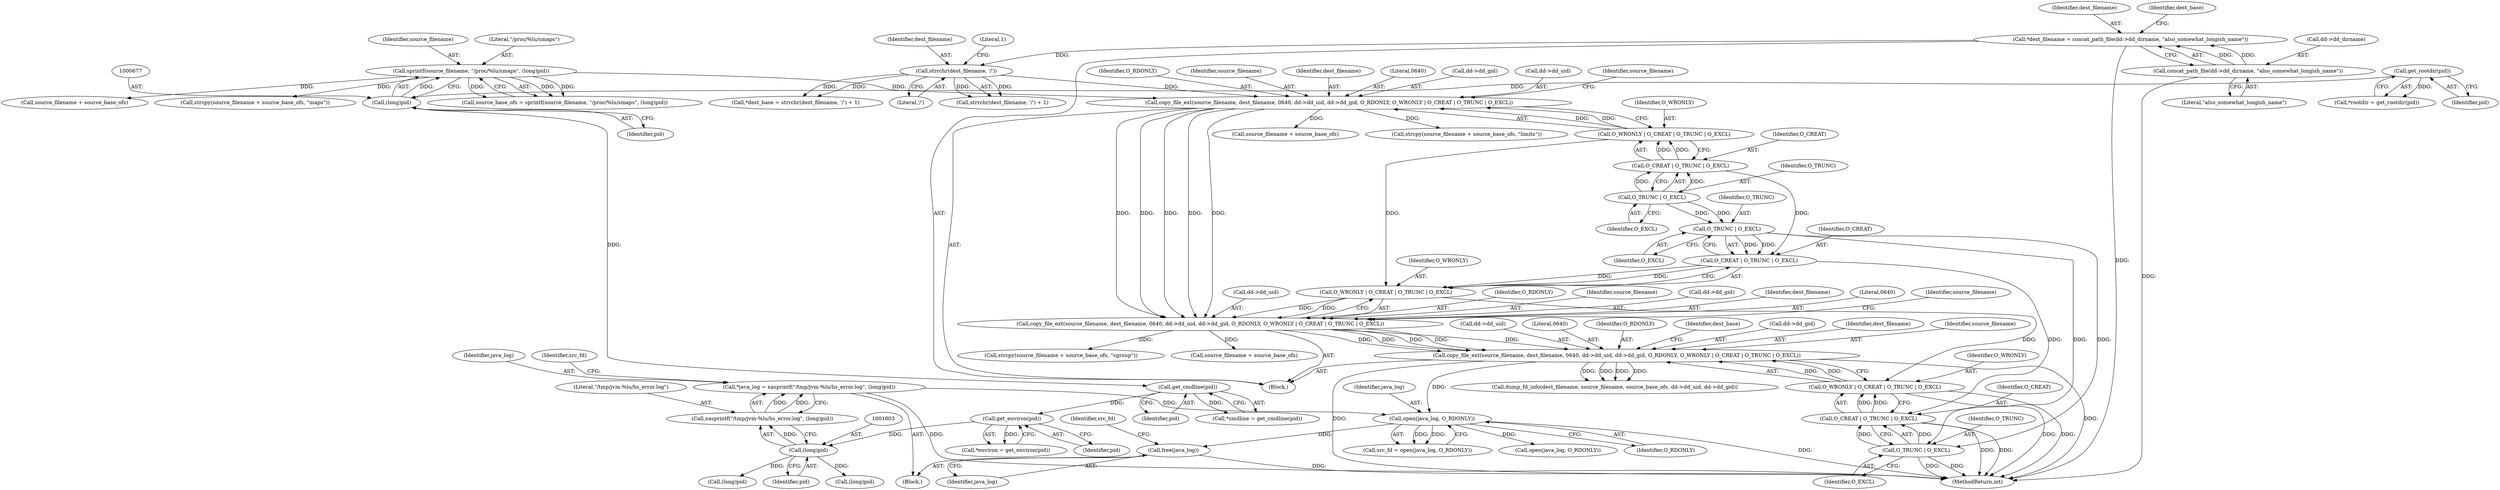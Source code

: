 digraph "0_abrt_8939398b82006ba1fec4ed491339fc075f43fc7c_1@API" {
"1001011" [label="(Call,free(java_log))"];
"1001008" [label="(Call,open(java_log, O_RDONLY))"];
"1000998" [label="(Call,*java_log = xasprintf(\"/tmp/jvm-%lu/hs_error.log\", (long)pid))"];
"1001000" [label="(Call,xasprintf(\"/tmp/jvm-%lu/hs_error.log\", (long)pid))"];
"1001002" [label="(Call,(long)pid)"];
"1000857" [label="(Call,get_environ(pid))"];
"1000850" [label="(Call,get_cmdline(pid))"];
"1000676" [label="(Call,(long)pid)"];
"1000663" [label="(Call,get_rootdir(pid))"];
"1000759" [label="(Call,copy_file_ext(source_filename, dest_filename, 0640, dd->dd_uid, dd->dd_gid, O_RDONLY, O_WRONLY | O_CREAT | O_TRUNC | O_EXCL))"];
"1000733" [label="(Call,copy_file_ext(source_filename, dest_filename, 0640, dd->dd_uid, dd->dd_gid, O_RDONLY, O_WRONLY | O_CREAT | O_TRUNC | O_EXCL))"];
"1000707" [label="(Call,copy_file_ext(source_filename, dest_filename, 0640, dd->dd_uid, dd->dd_gid, O_RDONLY, O_WRONLY | O_CREAT | O_TRUNC | O_EXCL))"];
"1000673" [label="(Call,sprintf(source_filename, \"/proc/%lu/smaps\", (long)pid))"];
"1000695" [label="(Call,strrchr(dest_filename, '/'))"];
"1000684" [label="(Call,*dest_filename = concat_path_file(dd->dd_dirname, \"also_somewhat_longish_name\"))"];
"1000686" [label="(Call,concat_path_file(dd->dd_dirname, \"also_somewhat_longish_name\"))"];
"1000718" [label="(Call,O_WRONLY | O_CREAT | O_TRUNC | O_EXCL)"];
"1000720" [label="(Call,O_CREAT | O_TRUNC | O_EXCL)"];
"1000722" [label="(Call,O_TRUNC | O_EXCL)"];
"1000744" [label="(Call,O_WRONLY | O_CREAT | O_TRUNC | O_EXCL)"];
"1000746" [label="(Call,O_CREAT | O_TRUNC | O_EXCL)"];
"1000748" [label="(Call,O_TRUNC | O_EXCL)"];
"1000770" [label="(Call,O_WRONLY | O_CREAT | O_TRUNC | O_EXCL)"];
"1000772" [label="(Call,O_CREAT | O_TRUNC | O_EXCL)"];
"1000774" [label="(Call,O_TRUNC | O_EXCL)"];
"1000714" [label="(Call,dd->dd_gid)"];
"1000848" [label="(Call,*cmdline = get_cmdline(pid))"];
"1000699" [label="(Call,strcpy(source_filename + source_base_ofs, \"maps\"))"];
"1001009" [label="(Identifier,java_log)"];
"1000663" [label="(Call,get_rootdir(pid))"];
"1000766" [label="(Call,dd->dd_gid)"];
"1000772" [label="(Call,O_CREAT | O_TRUNC | O_EXCL)"];
"1000718" [label="(Call,O_WRONLY | O_CREAT | O_TRUNC | O_EXCL)"];
"1000674" [label="(Identifier,source_filename)"];
"1000695" [label="(Call,strrchr(dest_filename, '/'))"];
"1000761" [label="(Identifier,dest_filename)"];
"1000671" [label="(Call,source_base_ofs = sprintf(source_filename, \"/proc/%lu/smaps\", (long)pid))"];
"1000686" [label="(Call,concat_path_file(dd->dd_dirname, \"also_somewhat_longish_name\"))"];
"1000999" [label="(Identifier,java_log)"];
"1000711" [label="(Call,dd->dd_uid)"];
"1001006" [label="(Call,src_fd = open(java_log, O_RDONLY))"];
"1001002" [label="(Call,(long)pid)"];
"1000727" [label="(Identifier,source_filename)"];
"1000737" [label="(Call,dd->dd_uid)"];
"1000722" [label="(Call,O_TRUNC | O_EXCL)"];
"1000675" [label="(Literal,\"/proc/%lu/smaps\")"];
"1000694" [label="(Call,strrchr(dest_filename, '/') + 1)"];
"1000687" [label="(Call,dd->dd_dirname)"];
"1000760" [label="(Identifier,source_filename)"];
"1000858" [label="(Identifier,pid)"];
"1000719" [label="(Identifier,O_WRONLY)"];
"1000684" [label="(Call,*dest_filename = concat_path_file(dd->dd_dirname, \"also_somewhat_longish_name\"))"];
"1000717" [label="(Identifier,O_RDONLY)"];
"1000696" [label="(Identifier,dest_filename)"];
"1001007" [label="(Identifier,src_fd)"];
"1000773" [label="(Identifier,O_CREAT)"];
"1000743" [label="(Identifier,O_RDONLY)"];
"1000678" [label="(Identifier,pid)"];
"1000700" [label="(Call,source_filename + source_base_ofs)"];
"1001000" [label="(Call,xasprintf(\"/tmp/jvm-%lu/hs_error.log\", (long)pid))"];
"1000673" [label="(Call,sprintf(source_filename, \"/proc/%lu/smaps\", (long)pid))"];
"1001028" [label="(Call,open(java_log, O_RDONLY))"];
"1001023" [label="(Call,(long)pid)"];
"1000746" [label="(Call,O_CREAT | O_TRUNC | O_EXCL)"];
"1000857" [label="(Call,get_environ(pid))"];
"1000724" [label="(Identifier,O_EXCL)"];
"1001010" [label="(Identifier,O_RDONLY)"];
"1001011" [label="(Call,free(java_log))"];
"1000749" [label="(Identifier,O_TRUNC)"];
"1000723" [label="(Identifier,O_TRUNC)"];
"1000780" [label="(Call,dump_fd_info(dest_filename, source_filename, source_base_ofs, dd->dd_uid, dd->dd_gid))"];
"1000726" [label="(Call,source_filename + source_base_ofs)"];
"1000851" [label="(Identifier,pid)"];
"1000692" [label="(Call,*dest_base = strrchr(dest_filename, '/') + 1)"];
"1000763" [label="(Call,dd->dd_uid)"];
"1000747" [label="(Identifier,O_CREAT)"];
"1000690" [label="(Literal,\"also_somewhat_longish_name\")"];
"1000752" [label="(Call,source_filename + source_base_ofs)"];
"1000721" [label="(Identifier,O_CREAT)"];
"1000996" [label="(Block,)"];
"1000664" [label="(Identifier,pid)"];
"1000855" [label="(Call,*environ = get_environ(pid))"];
"1000762" [label="(Literal,0640)"];
"1000744" [label="(Call,O_WRONLY | O_CREAT | O_TRUNC | O_EXCL)"];
"1000774" [label="(Call,O_TRUNC | O_EXCL)"];
"1000698" [label="(Literal,1)"];
"1000750" [label="(Identifier,O_EXCL)"];
"1000998" [label="(Call,*java_log = xasprintf(\"/tmp/jvm-%lu/hs_error.log\", (long)pid))"];
"1000776" [label="(Identifier,O_EXCL)"];
"1000661" [label="(Call,*rootdir = get_rootdir(pid))"];
"1000771" [label="(Identifier,O_WRONLY)"];
"1000734" [label="(Identifier,source_filename)"];
"1001001" [label="(Literal,\"/tmp/jvm-%lu/hs_error.log\")"];
"1000751" [label="(Call,strcpy(source_filename + source_base_ofs, \"cgroup\"))"];
"1001012" [label="(Identifier,java_log)"];
"1000720" [label="(Call,O_CREAT | O_TRUNC | O_EXCL)"];
"1000769" [label="(Identifier,O_RDONLY)"];
"1001105" [label="(Call,(long)pid)"];
"1000778" [label="(Identifier,dest_base)"];
"1000708" [label="(Identifier,source_filename)"];
"1000850" [label="(Call,get_cmdline(pid))"];
"1000770" [label="(Call,O_WRONLY | O_CREAT | O_TRUNC | O_EXCL)"];
"1001004" [label="(Identifier,pid)"];
"1000676" [label="(Call,(long)pid)"];
"1000740" [label="(Call,dd->dd_gid)"];
"1000685" [label="(Identifier,dest_filename)"];
"1000697" [label="(Literal,'/')"];
"1000725" [label="(Call,strcpy(source_filename + source_base_ofs, \"limits\"))"];
"1000775" [label="(Identifier,O_TRUNC)"];
"1000735" [label="(Identifier,dest_filename)"];
"1001008" [label="(Call,open(java_log, O_RDONLY))"];
"1000709" [label="(Identifier,dest_filename)"];
"1001015" [label="(Identifier,src_fd)"];
"1000759" [label="(Call,copy_file_ext(source_filename, dest_filename, 0640, dd->dd_uid, dd->dd_gid, O_RDONLY, O_WRONLY | O_CREAT | O_TRUNC | O_EXCL))"];
"1000733" [label="(Call,copy_file_ext(source_filename, dest_filename, 0640, dd->dd_uid, dd->dd_gid, O_RDONLY, O_WRONLY | O_CREAT | O_TRUNC | O_EXCL))"];
"1000745" [label="(Identifier,O_WRONLY)"];
"1000710" [label="(Literal,0640)"];
"1000707" [label="(Call,copy_file_ext(source_filename, dest_filename, 0640, dd->dd_uid, dd->dd_gid, O_RDONLY, O_WRONLY | O_CREAT | O_TRUNC | O_EXCL))"];
"1000736" [label="(Literal,0640)"];
"1000693" [label="(Identifier,dest_base)"];
"1000753" [label="(Identifier,source_filename)"];
"1001237" [label="(MethodReturn,int)"];
"1000748" [label="(Call,O_TRUNC | O_EXCL)"];
"1000659" [label="(Block,)"];
"1001011" -> "1000996"  [label="AST: "];
"1001011" -> "1001012"  [label="CFG: "];
"1001012" -> "1001011"  [label="AST: "];
"1001015" -> "1001011"  [label="CFG: "];
"1001011" -> "1001237"  [label="DDG: "];
"1001008" -> "1001011"  [label="DDG: "];
"1001008" -> "1001006"  [label="AST: "];
"1001008" -> "1001010"  [label="CFG: "];
"1001009" -> "1001008"  [label="AST: "];
"1001010" -> "1001008"  [label="AST: "];
"1001006" -> "1001008"  [label="CFG: "];
"1001008" -> "1001237"  [label="DDG: "];
"1001008" -> "1001006"  [label="DDG: "];
"1001008" -> "1001006"  [label="DDG: "];
"1000998" -> "1001008"  [label="DDG: "];
"1000759" -> "1001008"  [label="DDG: "];
"1001008" -> "1001028"  [label="DDG: "];
"1000998" -> "1000996"  [label="AST: "];
"1000998" -> "1001000"  [label="CFG: "];
"1000999" -> "1000998"  [label="AST: "];
"1001000" -> "1000998"  [label="AST: "];
"1001007" -> "1000998"  [label="CFG: "];
"1000998" -> "1001237"  [label="DDG: "];
"1001000" -> "1000998"  [label="DDG: "];
"1001000" -> "1000998"  [label="DDG: "];
"1001000" -> "1001002"  [label="CFG: "];
"1001001" -> "1001000"  [label="AST: "];
"1001002" -> "1001000"  [label="AST: "];
"1001002" -> "1001000"  [label="DDG: "];
"1001002" -> "1001004"  [label="CFG: "];
"1001003" -> "1001002"  [label="AST: "];
"1001004" -> "1001002"  [label="AST: "];
"1000857" -> "1001002"  [label="DDG: "];
"1001002" -> "1001023"  [label="DDG: "];
"1001002" -> "1001105"  [label="DDG: "];
"1000857" -> "1000855"  [label="AST: "];
"1000857" -> "1000858"  [label="CFG: "];
"1000858" -> "1000857"  [label="AST: "];
"1000855" -> "1000857"  [label="CFG: "];
"1000857" -> "1000855"  [label="DDG: "];
"1000850" -> "1000857"  [label="DDG: "];
"1000850" -> "1000848"  [label="AST: "];
"1000850" -> "1000851"  [label="CFG: "];
"1000851" -> "1000850"  [label="AST: "];
"1000848" -> "1000850"  [label="CFG: "];
"1000850" -> "1000848"  [label="DDG: "];
"1000676" -> "1000850"  [label="DDG: "];
"1000676" -> "1000673"  [label="AST: "];
"1000676" -> "1000678"  [label="CFG: "];
"1000677" -> "1000676"  [label="AST: "];
"1000678" -> "1000676"  [label="AST: "];
"1000673" -> "1000676"  [label="CFG: "];
"1000676" -> "1000673"  [label="DDG: "];
"1000663" -> "1000676"  [label="DDG: "];
"1000663" -> "1000661"  [label="AST: "];
"1000663" -> "1000664"  [label="CFG: "];
"1000664" -> "1000663"  [label="AST: "];
"1000661" -> "1000663"  [label="CFG: "];
"1000663" -> "1000661"  [label="DDG: "];
"1000759" -> "1000659"  [label="AST: "];
"1000759" -> "1000770"  [label="CFG: "];
"1000760" -> "1000759"  [label="AST: "];
"1000761" -> "1000759"  [label="AST: "];
"1000762" -> "1000759"  [label="AST: "];
"1000763" -> "1000759"  [label="AST: "];
"1000766" -> "1000759"  [label="AST: "];
"1000769" -> "1000759"  [label="AST: "];
"1000770" -> "1000759"  [label="AST: "];
"1000778" -> "1000759"  [label="CFG: "];
"1000759" -> "1001237"  [label="DDG: "];
"1000759" -> "1001237"  [label="DDG: "];
"1000733" -> "1000759"  [label="DDG: "];
"1000733" -> "1000759"  [label="DDG: "];
"1000733" -> "1000759"  [label="DDG: "];
"1000733" -> "1000759"  [label="DDG: "];
"1000733" -> "1000759"  [label="DDG: "];
"1000770" -> "1000759"  [label="DDG: "];
"1000770" -> "1000759"  [label="DDG: "];
"1000759" -> "1000780"  [label="DDG: "];
"1000759" -> "1000780"  [label="DDG: "];
"1000759" -> "1000780"  [label="DDG: "];
"1000759" -> "1000780"  [label="DDG: "];
"1000733" -> "1000659"  [label="AST: "];
"1000733" -> "1000744"  [label="CFG: "];
"1000734" -> "1000733"  [label="AST: "];
"1000735" -> "1000733"  [label="AST: "];
"1000736" -> "1000733"  [label="AST: "];
"1000737" -> "1000733"  [label="AST: "];
"1000740" -> "1000733"  [label="AST: "];
"1000743" -> "1000733"  [label="AST: "];
"1000744" -> "1000733"  [label="AST: "];
"1000753" -> "1000733"  [label="CFG: "];
"1000707" -> "1000733"  [label="DDG: "];
"1000707" -> "1000733"  [label="DDG: "];
"1000707" -> "1000733"  [label="DDG: "];
"1000707" -> "1000733"  [label="DDG: "];
"1000707" -> "1000733"  [label="DDG: "];
"1000744" -> "1000733"  [label="DDG: "];
"1000744" -> "1000733"  [label="DDG: "];
"1000733" -> "1000751"  [label="DDG: "];
"1000733" -> "1000752"  [label="DDG: "];
"1000707" -> "1000659"  [label="AST: "];
"1000707" -> "1000718"  [label="CFG: "];
"1000708" -> "1000707"  [label="AST: "];
"1000709" -> "1000707"  [label="AST: "];
"1000710" -> "1000707"  [label="AST: "];
"1000711" -> "1000707"  [label="AST: "];
"1000714" -> "1000707"  [label="AST: "];
"1000717" -> "1000707"  [label="AST: "];
"1000718" -> "1000707"  [label="AST: "];
"1000727" -> "1000707"  [label="CFG: "];
"1000673" -> "1000707"  [label="DDG: "];
"1000695" -> "1000707"  [label="DDG: "];
"1000718" -> "1000707"  [label="DDG: "];
"1000718" -> "1000707"  [label="DDG: "];
"1000707" -> "1000725"  [label="DDG: "];
"1000707" -> "1000726"  [label="DDG: "];
"1000673" -> "1000671"  [label="AST: "];
"1000674" -> "1000673"  [label="AST: "];
"1000675" -> "1000673"  [label="AST: "];
"1000671" -> "1000673"  [label="CFG: "];
"1000673" -> "1000671"  [label="DDG: "];
"1000673" -> "1000671"  [label="DDG: "];
"1000673" -> "1000671"  [label="DDG: "];
"1000673" -> "1000699"  [label="DDG: "];
"1000673" -> "1000700"  [label="DDG: "];
"1000695" -> "1000694"  [label="AST: "];
"1000695" -> "1000697"  [label="CFG: "];
"1000696" -> "1000695"  [label="AST: "];
"1000697" -> "1000695"  [label="AST: "];
"1000698" -> "1000695"  [label="CFG: "];
"1000695" -> "1000692"  [label="DDG: "];
"1000695" -> "1000692"  [label="DDG: "];
"1000695" -> "1000694"  [label="DDG: "];
"1000695" -> "1000694"  [label="DDG: "];
"1000684" -> "1000695"  [label="DDG: "];
"1000684" -> "1000659"  [label="AST: "];
"1000684" -> "1000686"  [label="CFG: "];
"1000685" -> "1000684"  [label="AST: "];
"1000686" -> "1000684"  [label="AST: "];
"1000693" -> "1000684"  [label="CFG: "];
"1000684" -> "1001237"  [label="DDG: "];
"1000686" -> "1000684"  [label="DDG: "];
"1000686" -> "1000684"  [label="DDG: "];
"1000686" -> "1000690"  [label="CFG: "];
"1000687" -> "1000686"  [label="AST: "];
"1000690" -> "1000686"  [label="AST: "];
"1000686" -> "1001237"  [label="DDG: "];
"1000718" -> "1000720"  [label="CFG: "];
"1000719" -> "1000718"  [label="AST: "];
"1000720" -> "1000718"  [label="AST: "];
"1000720" -> "1000718"  [label="DDG: "];
"1000720" -> "1000718"  [label="DDG: "];
"1000718" -> "1000744"  [label="DDG: "];
"1000720" -> "1000722"  [label="CFG: "];
"1000721" -> "1000720"  [label="AST: "];
"1000722" -> "1000720"  [label="AST: "];
"1000722" -> "1000720"  [label="DDG: "];
"1000722" -> "1000720"  [label="DDG: "];
"1000720" -> "1000746"  [label="DDG: "];
"1000722" -> "1000724"  [label="CFG: "];
"1000723" -> "1000722"  [label="AST: "];
"1000724" -> "1000722"  [label="AST: "];
"1000722" -> "1000748"  [label="DDG: "];
"1000722" -> "1000748"  [label="DDG: "];
"1000744" -> "1000746"  [label="CFG: "];
"1000745" -> "1000744"  [label="AST: "];
"1000746" -> "1000744"  [label="AST: "];
"1000746" -> "1000744"  [label="DDG: "];
"1000746" -> "1000744"  [label="DDG: "];
"1000744" -> "1000770"  [label="DDG: "];
"1000746" -> "1000748"  [label="CFG: "];
"1000747" -> "1000746"  [label="AST: "];
"1000748" -> "1000746"  [label="AST: "];
"1000748" -> "1000746"  [label="DDG: "];
"1000748" -> "1000746"  [label="DDG: "];
"1000746" -> "1000772"  [label="DDG: "];
"1000748" -> "1000750"  [label="CFG: "];
"1000749" -> "1000748"  [label="AST: "];
"1000750" -> "1000748"  [label="AST: "];
"1000748" -> "1000774"  [label="DDG: "];
"1000748" -> "1000774"  [label="DDG: "];
"1000770" -> "1000772"  [label="CFG: "];
"1000771" -> "1000770"  [label="AST: "];
"1000772" -> "1000770"  [label="AST: "];
"1000770" -> "1001237"  [label="DDG: "];
"1000770" -> "1001237"  [label="DDG: "];
"1000772" -> "1000770"  [label="DDG: "];
"1000772" -> "1000770"  [label="DDG: "];
"1000772" -> "1000774"  [label="CFG: "];
"1000773" -> "1000772"  [label="AST: "];
"1000774" -> "1000772"  [label="AST: "];
"1000772" -> "1001237"  [label="DDG: "];
"1000772" -> "1001237"  [label="DDG: "];
"1000774" -> "1000772"  [label="DDG: "];
"1000774" -> "1000772"  [label="DDG: "];
"1000774" -> "1000776"  [label="CFG: "];
"1000775" -> "1000774"  [label="AST: "];
"1000776" -> "1000774"  [label="AST: "];
"1000774" -> "1001237"  [label="DDG: "];
"1000774" -> "1001237"  [label="DDG: "];
}
